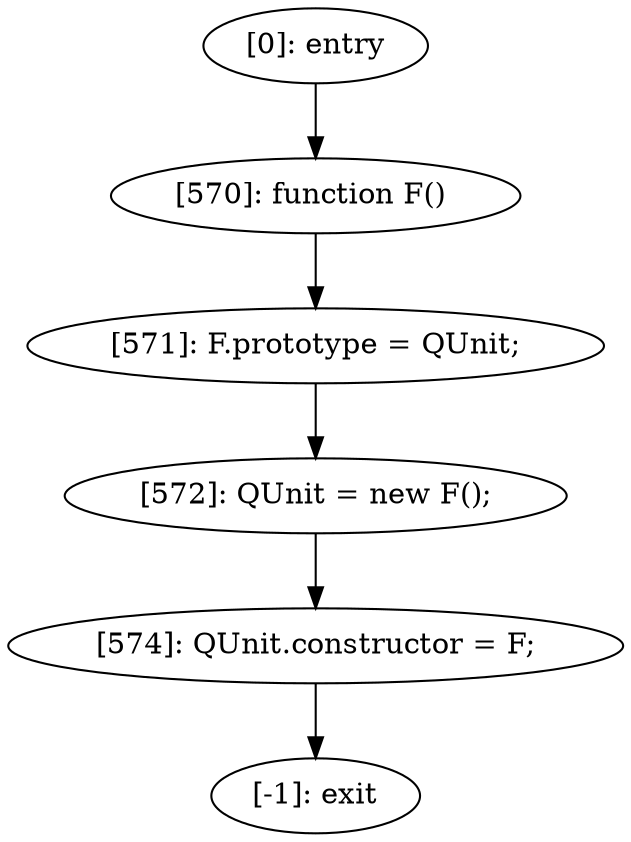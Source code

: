 digraph {
"0" [label="[574]: QUnit.constructor = F;\n"] 
"1" [label="[570]: function F() \n"] 
"2" [label="[572]: QUnit = new F();\n"] 
"3" [label="[571]: F.prototype = QUnit;\n"] 
"4" [label="[-1]: exit"] 
"5" [label="[0]: entry"] 
"0" -> "4" [label=""] 
"1" -> "3" [label=""] 
"2" -> "0" [label=""] 
"3" -> "2" [label=""] 
"5" -> "1" [label=""] 
}
